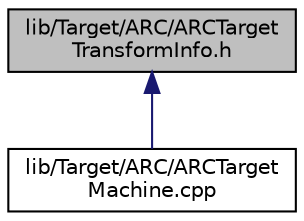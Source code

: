 digraph "lib/Target/ARC/ARCTargetTransformInfo.h"
{
 // LATEX_PDF_SIZE
  bgcolor="transparent";
  edge [fontname="Helvetica",fontsize="10",labelfontname="Helvetica",labelfontsize="10"];
  node [fontname="Helvetica",fontsize="10",shape=record];
  Node1 [label="lib/Target/ARC/ARCTarget\lTransformInfo.h",height=0.2,width=0.4,color="black", fillcolor="grey75", style="filled", fontcolor="black",tooltip=" "];
  Node1 -> Node2 [dir="back",color="midnightblue",fontsize="10",style="solid",fontname="Helvetica"];
  Node2 [label="lib/Target/ARC/ARCTarget\lMachine.cpp",height=0.2,width=0.4,color="black",URL="$ARCTargetMachine_8cpp.html",tooltip=" "];
}
